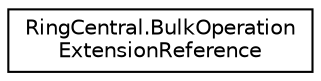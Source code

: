 digraph "Graphical Class Hierarchy"
{
 // LATEX_PDF_SIZE
  edge [fontname="Helvetica",fontsize="10",labelfontname="Helvetica",labelfontsize="10"];
  node [fontname="Helvetica",fontsize="10",shape=record];
  rankdir="LR";
  Node0 [label="RingCentral.BulkOperation\lExtensionReference",height=0.2,width=0.4,color="black", fillcolor="white", style="filled",URL="$classRingCentral_1_1BulkOperationExtensionReference.html",tooltip="Information about an extension this device is assigned to"];
}
